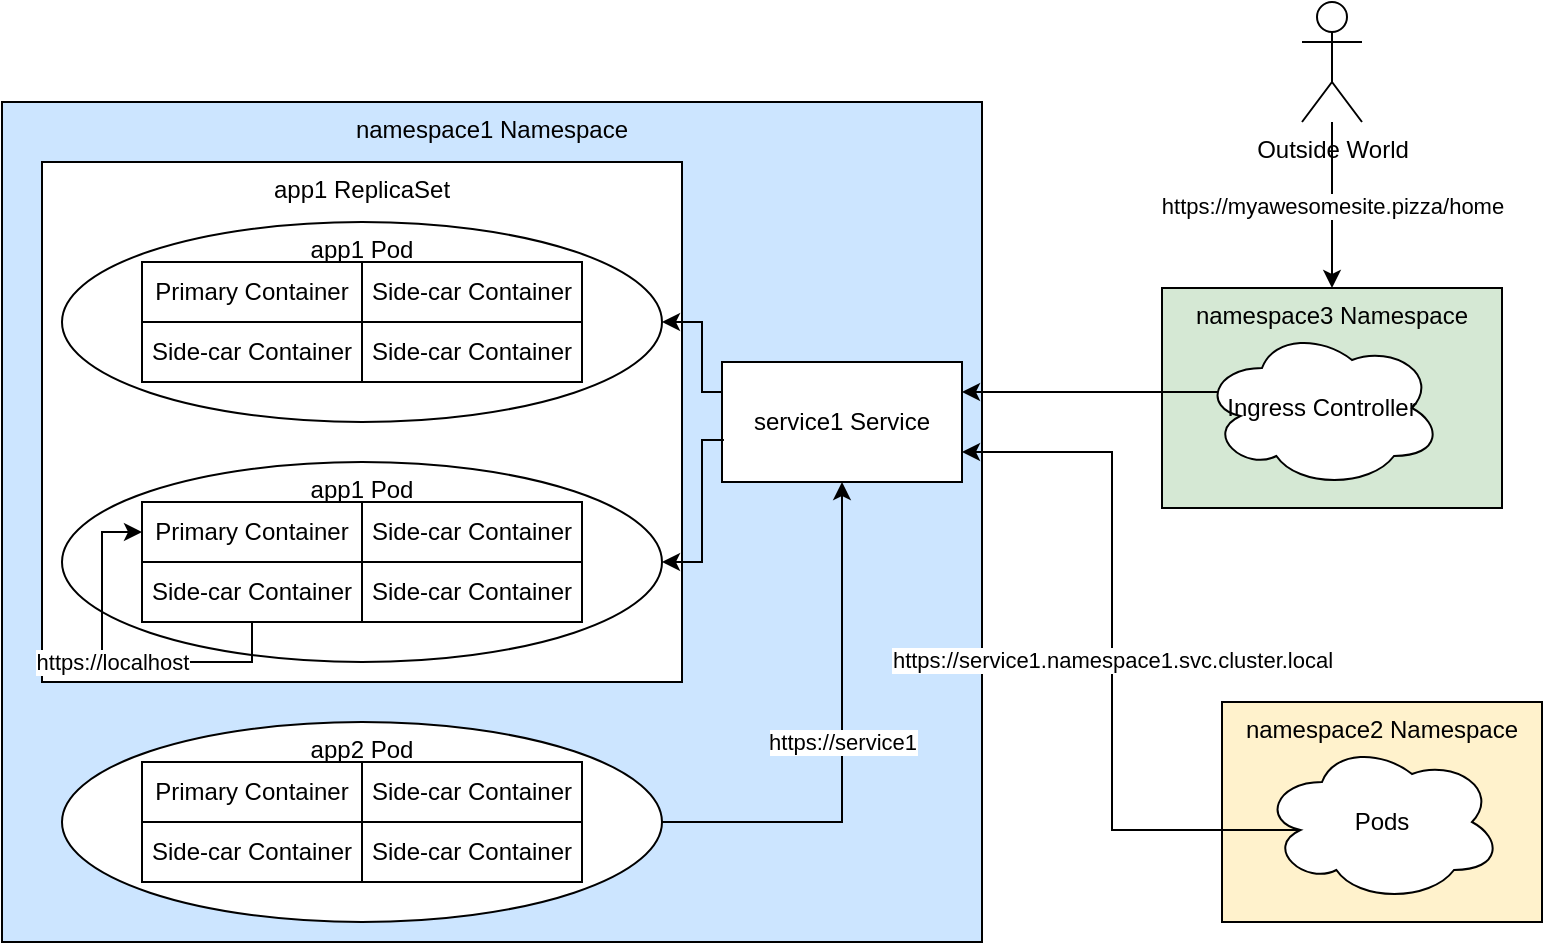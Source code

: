 <mxfile version="13.10.6" type="device"><diagram id="EOuAXqoKe0XKtupJANEd" name="Page-1"><mxGraphModel dx="2272" dy="746" grid="1" gridSize="10" guides="1" tooltips="1" connect="1" arrows="1" fold="1" page="1" pageScale="1" pageWidth="850" pageHeight="1100" math="0" shadow="0"><root><mxCell id="0"/><mxCell id="1" parent="0"/><mxCell id="XQmfQ7iX1a_03dvxhWwj-79" value="namespace3 Namespace" style="rounded=0;whiteSpace=wrap;html=1;verticalAlign=top;fillColor=#D5E8D4;" vertex="1" parent="1"><mxGeometry x="-270" y="143" width="170" height="110" as="geometry"/></mxCell><mxCell id="XQmfQ7iX1a_03dvxhWwj-72" value="namespace1 Namespace" style="whiteSpace=wrap;html=1;verticalAlign=top;fillColor=#CCE5FF;" vertex="1" parent="1"><mxGeometry x="-850" y="50" width="490" height="420" as="geometry"/></mxCell><mxCell id="XQmfQ7iX1a_03dvxhWwj-71" value="https://service1" style="edgeStyle=orthogonalEdgeStyle;rounded=0;orthogonalLoop=1;jettySize=auto;html=1;exitX=0.5;exitY=1;exitDx=0;exitDy=0;entryX=1;entryY=0.5;entryDx=0;entryDy=0;startArrow=classic;startFill=1;endArrow=none;endFill=0;" edge="1" parent="1" source="XQmfQ7iX1a_03dvxhWwj-15" target="XQmfQ7iX1a_03dvxhWwj-65"><mxGeometry relative="1" as="geometry"/></mxCell><mxCell id="XQmfQ7iX1a_03dvxhWwj-15" value="service1 Service" style="rounded=0;whiteSpace=wrap;html=1;" vertex="1" parent="1"><mxGeometry x="-490" y="180" width="120" height="60" as="geometry"/></mxCell><mxCell id="XQmfQ7iX1a_03dvxhWwj-23" value="app1 ReplicaSet" style="rounded=0;whiteSpace=wrap;html=1;verticalAlign=top;" vertex="1" parent="1"><mxGeometry x="-830" y="80" width="320" height="260" as="geometry"/></mxCell><mxCell id="XQmfQ7iX1a_03dvxhWwj-8" value="\" style="group" vertex="1" connectable="0" parent="1"><mxGeometry x="-820" y="110" width="300" height="100" as="geometry"/></mxCell><mxCell id="XQmfQ7iX1a_03dvxhWwj-5" value="app1 Pod" style="ellipse;whiteSpace=wrap;html=1;verticalAlign=top;" vertex="1" parent="XQmfQ7iX1a_03dvxhWwj-8"><mxGeometry width="300" height="100" as="geometry"/></mxCell><mxCell id="XQmfQ7iX1a_03dvxhWwj-1" value="Primary Container" style="rounded=0;whiteSpace=wrap;html=1;" vertex="1" parent="XQmfQ7iX1a_03dvxhWwj-8"><mxGeometry x="40" y="20" width="110" height="30" as="geometry"/></mxCell><mxCell id="XQmfQ7iX1a_03dvxhWwj-3" value="Side-car Container" style="rounded=0;whiteSpace=wrap;html=1;" vertex="1" parent="XQmfQ7iX1a_03dvxhWwj-8"><mxGeometry x="40" y="50" width="110" height="30" as="geometry"/></mxCell><mxCell id="XQmfQ7iX1a_03dvxhWwj-6" value="Side-car Container" style="rounded=0;whiteSpace=wrap;html=1;" vertex="1" parent="XQmfQ7iX1a_03dvxhWwj-8"><mxGeometry x="150" y="50" width="110" height="30" as="geometry"/></mxCell><mxCell id="XQmfQ7iX1a_03dvxhWwj-7" value="Side-car Container" style="rounded=0;whiteSpace=wrap;html=1;" vertex="1" parent="XQmfQ7iX1a_03dvxhWwj-8"><mxGeometry x="150" y="20" width="110" height="30" as="geometry"/></mxCell><mxCell id="XQmfQ7iX1a_03dvxhWwj-24" style="edgeStyle=orthogonalEdgeStyle;rounded=0;orthogonalLoop=1;jettySize=auto;html=1;exitX=1;exitY=0.5;exitDx=0;exitDy=0;entryX=0;entryY=0.25;entryDx=0;entryDy=0;startArrow=classic;startFill=1;endArrow=none;endFill=0;" edge="1" parent="1" source="XQmfQ7iX1a_03dvxhWwj-5" target="XQmfQ7iX1a_03dvxhWwj-15"><mxGeometry x="-830" y="80" as="geometry"/></mxCell><mxCell id="XQmfQ7iX1a_03dvxhWwj-25" style="edgeStyle=orthogonalEdgeStyle;rounded=0;orthogonalLoop=1;jettySize=auto;html=1;exitX=1;exitY=0.5;exitDx=0;exitDy=0;entryX=0.008;entryY=0.65;entryDx=0;entryDy=0;entryPerimeter=0;startArrow=classic;startFill=1;endArrow=none;endFill=0;" edge="1" parent="1" source="XQmfQ7iX1a_03dvxhWwj-18" target="XQmfQ7iX1a_03dvxhWwj-15"><mxGeometry x="-830" y="80" as="geometry"/></mxCell><mxCell id="XQmfQ7iX1a_03dvxhWwj-18" value="app1 Pod" style="ellipse;whiteSpace=wrap;html=1;verticalAlign=top;" vertex="1" parent="1"><mxGeometry x="-820" y="230" width="300" height="100" as="geometry"/></mxCell><mxCell id="XQmfQ7iX1a_03dvxhWwj-45" value="https://localhost" style="edgeStyle=orthogonalEdgeStyle;rounded=0;orthogonalLoop=1;jettySize=auto;html=1;exitX=0;exitY=0.5;exitDx=0;exitDy=0;entryX=0.5;entryY=1;entryDx=0;entryDy=0;startArrow=classic;startFill=1;endArrow=none;endFill=0;" edge="1" parent="1" source="XQmfQ7iX1a_03dvxhWwj-19" target="XQmfQ7iX1a_03dvxhWwj-20"><mxGeometry relative="1" as="geometry"/></mxCell><mxCell id="XQmfQ7iX1a_03dvxhWwj-19" value="Primary Container" style="rounded=0;whiteSpace=wrap;html=1;" vertex="1" parent="1"><mxGeometry x="-780" y="250" width="110" height="30" as="geometry"/></mxCell><mxCell id="XQmfQ7iX1a_03dvxhWwj-20" value="Side-car Container" style="rounded=0;whiteSpace=wrap;html=1;" vertex="1" parent="1"><mxGeometry x="-780" y="280" width="110" height="30" as="geometry"/></mxCell><mxCell id="XQmfQ7iX1a_03dvxhWwj-21" value="Side-car Container" style="rounded=0;whiteSpace=wrap;html=1;" vertex="1" parent="1"><mxGeometry x="-670" y="280" width="110" height="30" as="geometry"/></mxCell><mxCell id="XQmfQ7iX1a_03dvxhWwj-22" value="Side-car Container" style="rounded=0;whiteSpace=wrap;html=1;" vertex="1" parent="1"><mxGeometry x="-670" y="250" width="110" height="30" as="geometry"/></mxCell><mxCell id="XQmfQ7iX1a_03dvxhWwj-65" value="app2 Pod" style="ellipse;whiteSpace=wrap;html=1;verticalAlign=top;" vertex="1" parent="1"><mxGeometry x="-820" y="360" width="300" height="100" as="geometry"/></mxCell><mxCell id="XQmfQ7iX1a_03dvxhWwj-66" value="Primary Container" style="rounded=0;whiteSpace=wrap;html=1;" vertex="1" parent="1"><mxGeometry x="-780" y="380" width="110" height="30" as="geometry"/></mxCell><mxCell id="XQmfQ7iX1a_03dvxhWwj-67" value="Side-car Container" style="rounded=0;whiteSpace=wrap;html=1;" vertex="1" parent="1"><mxGeometry x="-780" y="410" width="110" height="30" as="geometry"/></mxCell><mxCell id="XQmfQ7iX1a_03dvxhWwj-68" value="Side-car Container" style="rounded=0;whiteSpace=wrap;html=1;" vertex="1" parent="1"><mxGeometry x="-670" y="410" width="110" height="30" as="geometry"/></mxCell><mxCell id="XQmfQ7iX1a_03dvxhWwj-69" value="Side-car Container" style="rounded=0;whiteSpace=wrap;html=1;" vertex="1" parent="1"><mxGeometry x="-670" y="380" width="110" height="30" as="geometry"/></mxCell><mxCell id="XQmfQ7iX1a_03dvxhWwj-73" value="namespace2 Namespace" style="whiteSpace=wrap;html=1;verticalAlign=top;fillColor=#FFF2CC;" vertex="1" parent="1"><mxGeometry x="-240" y="350" width="160" height="110" as="geometry"/></mxCell><mxCell id="XQmfQ7iX1a_03dvxhWwj-77" value="https://service1.namespace1.svc.cluster.local" style="edgeStyle=orthogonalEdgeStyle;rounded=0;orthogonalLoop=1;jettySize=auto;html=1;exitX=0.16;exitY=0.55;exitDx=0;exitDy=0;exitPerimeter=0;entryX=1;entryY=0.75;entryDx=0;entryDy=0;startArrow=none;startFill=0;endArrow=classic;endFill=1;" edge="1" parent="1" source="XQmfQ7iX1a_03dvxhWwj-76" target="XQmfQ7iX1a_03dvxhWwj-15"><mxGeometry relative="1" as="geometry"/></mxCell><mxCell id="XQmfQ7iX1a_03dvxhWwj-76" value="Pods" style="ellipse;shape=cloud;whiteSpace=wrap;html=1;" vertex="1" parent="1"><mxGeometry x="-220" y="370" width="120" height="80" as="geometry"/></mxCell><mxCell id="XQmfQ7iX1a_03dvxhWwj-82" value="" style="edgeStyle=orthogonalEdgeStyle;rounded=0;orthogonalLoop=1;jettySize=auto;html=1;exitX=0.07;exitY=0.4;exitDx=0;exitDy=0;exitPerimeter=0;entryX=1;entryY=0.25;entryDx=0;entryDy=0;startArrow=none;startFill=0;endArrow=classic;endFill=1;" edge="1" parent="1" source="XQmfQ7iX1a_03dvxhWwj-80" target="XQmfQ7iX1a_03dvxhWwj-15"><mxGeometry relative="1" as="geometry"/></mxCell><mxCell id="XQmfQ7iX1a_03dvxhWwj-80" value="Ingress Controller" style="ellipse;shape=cloud;whiteSpace=wrap;html=1;" vertex="1" parent="1"><mxGeometry x="-250" y="163" width="120" height="80" as="geometry"/></mxCell><mxCell id="XQmfQ7iX1a_03dvxhWwj-84" value="https://myawesomesite.pizza/home" style="edgeStyle=orthogonalEdgeStyle;rounded=0;orthogonalLoop=1;jettySize=auto;html=1;entryX=0.5;entryY=0;entryDx=0;entryDy=0;startArrow=none;startFill=0;endArrow=classic;endFill=1;" edge="1" parent="1" source="XQmfQ7iX1a_03dvxhWwj-83" target="XQmfQ7iX1a_03dvxhWwj-79"><mxGeometry relative="1" as="geometry"/></mxCell><mxCell id="XQmfQ7iX1a_03dvxhWwj-83" value="Outside World" style="shape=umlActor;verticalLabelPosition=bottom;verticalAlign=top;html=1;outlineConnect=0;" vertex="1" parent="1"><mxGeometry x="-200" width="30" height="60" as="geometry"/></mxCell></root></mxGraphModel></diagram></mxfile>